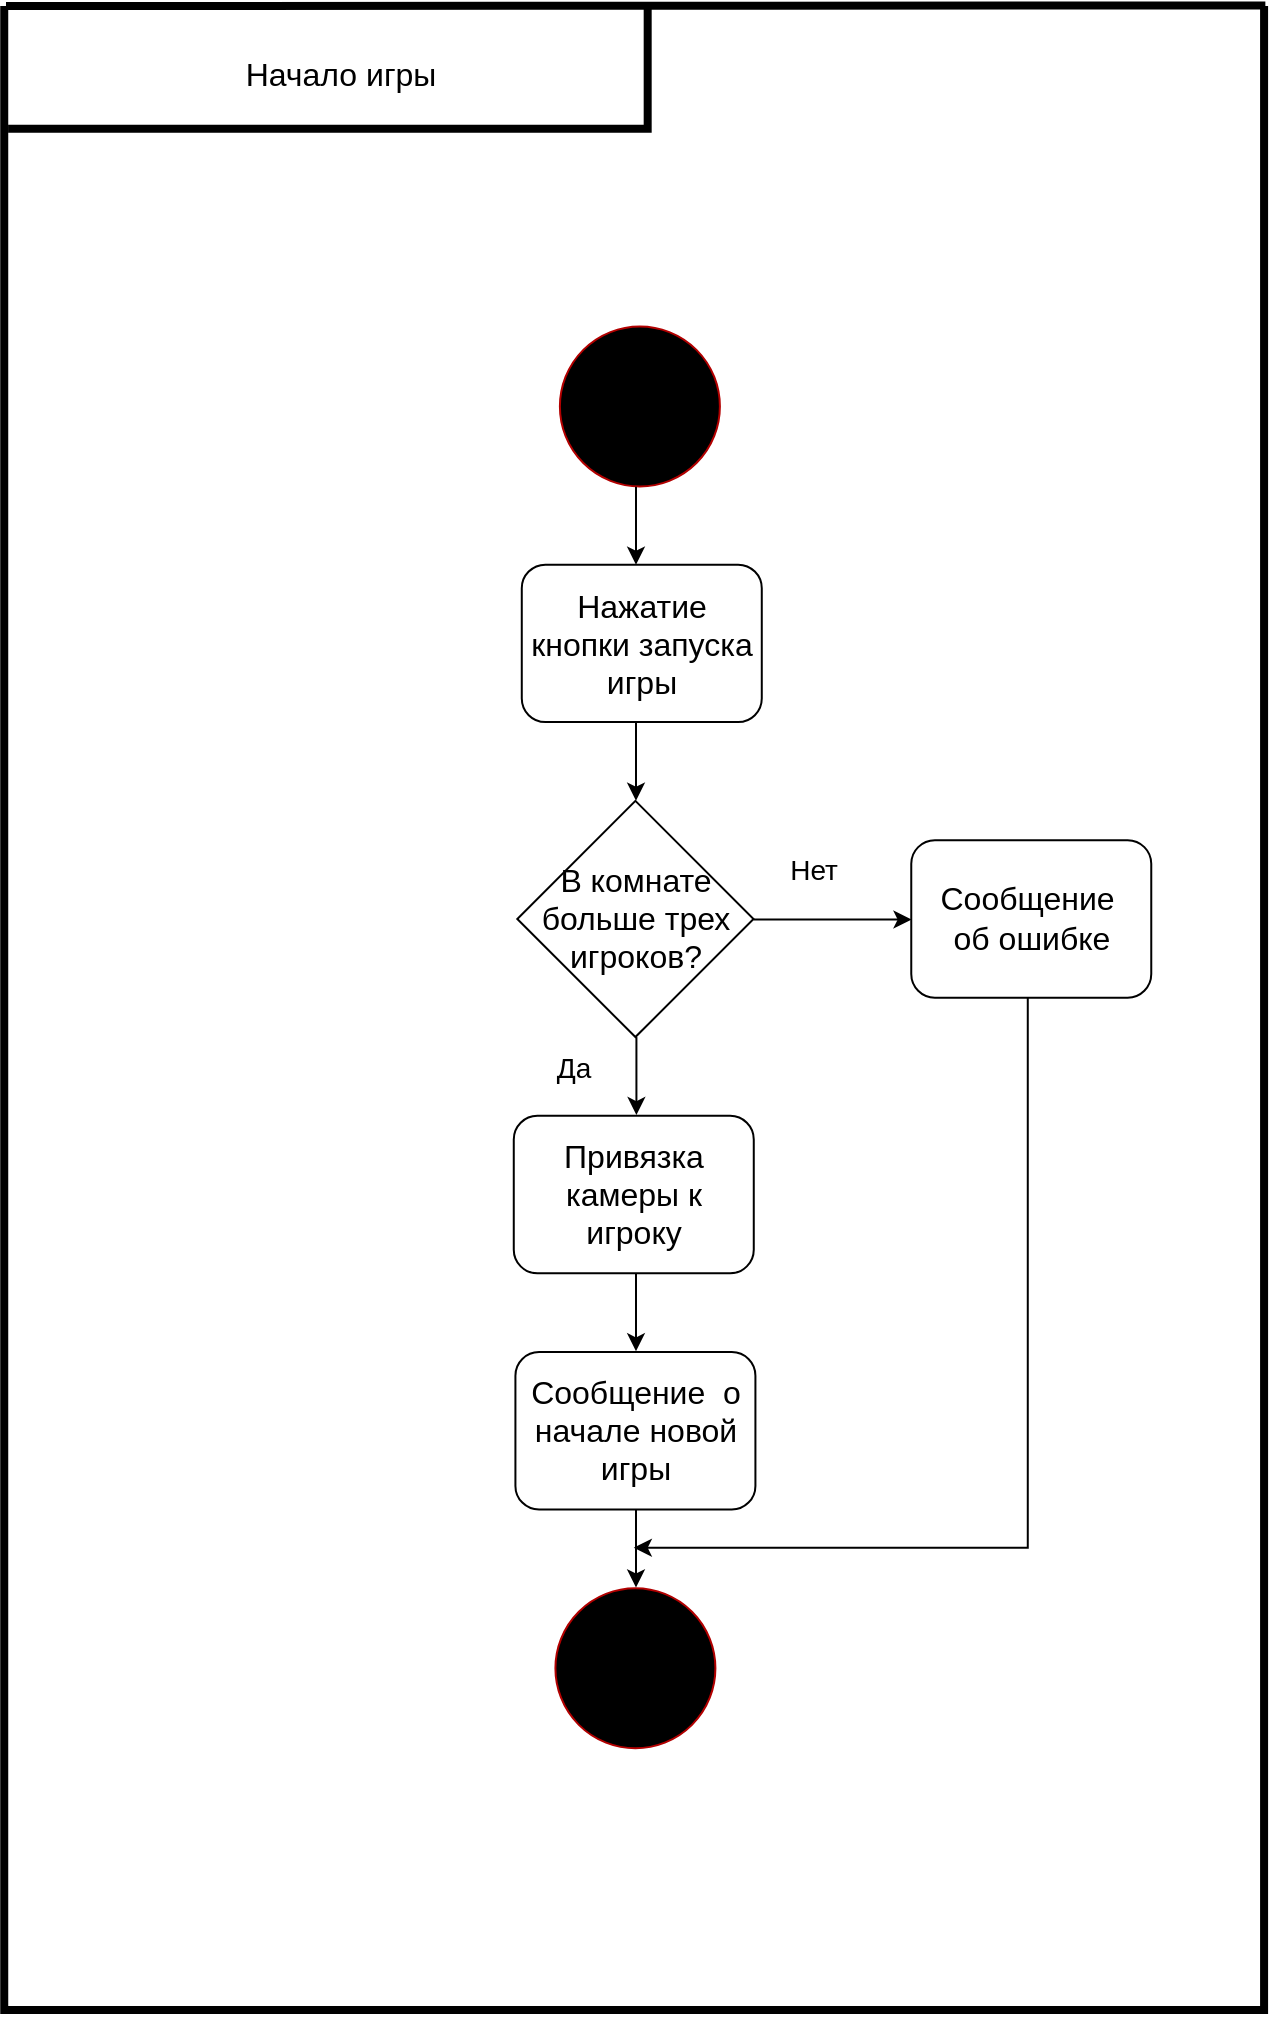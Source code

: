 <mxfile version="20.5.3"><diagram id="CGMWQM1eJavst0ybBKa3" name="Страница 1"><mxGraphModel dx="1892" dy="1290" grid="1" gridSize="19.685" guides="1" tooltips="1" connect="1" arrows="1" fold="1" page="1" pageScale="1" pageWidth="827" pageHeight="1169" math="0" shadow="0"><root><mxCell id="0"/><mxCell id="1" parent="0"/><mxCell id="z-1HUX1_9Nz0NgIPsjKt-646" value="Начало игры" style="text;html=1;strokeColor=none;fillColor=none;align=center;verticalAlign=middle;whiteSpace=wrap;rounded=0;fontSize=16;" vertex="1" parent="1"><mxGeometry x="177.17" y="98.43" width="216.54" height="29.58" as="geometry"/></mxCell><mxCell id="z-1HUX1_9Nz0NgIPsjKt-647" value="" style="ellipse;whiteSpace=wrap;html=1;aspect=fixed;fontSize=16;fillColor=#000000;fontColor=#ffffff;strokeColor=#B20000;" vertex="1" parent="1"><mxGeometry x="394.95" y="239.22" width="80" height="80" as="geometry"/></mxCell><mxCell id="z-1HUX1_9Nz0NgIPsjKt-648" value="Нажатие кнопки запуска игры" style="rounded=1;whiteSpace=wrap;html=1;fontSize=16;" vertex="1" parent="1"><mxGeometry x="375.89" y="358.32" width="120" height="78.74" as="geometry"/></mxCell><mxCell id="z-1HUX1_9Nz0NgIPsjKt-650" value="В комнате больше трех игроков?" style="rhombus;whiteSpace=wrap;html=1;fontSize=16;" vertex="1" parent="1"><mxGeometry x="373.655" y="476.43" width="118.11" height="118.11" as="geometry"/></mxCell><mxCell id="z-1HUX1_9Nz0NgIPsjKt-654" value="" style="ellipse;whiteSpace=wrap;html=1;aspect=fixed;fontSize=16;fillColor=#000000;fontColor=#ffffff;strokeColor=#B20000;" vertex="1" parent="1"><mxGeometry x="392.705" y="870.135" width="80" height="80" as="geometry"/></mxCell><mxCell id="z-1HUX1_9Nz0NgIPsjKt-656" value="Сообщение&amp;nbsp;&lt;br&gt;об ошибке" style="rounded=1;whiteSpace=wrap;html=1;fontSize=16;" vertex="1" parent="1"><mxGeometry x="570.63" y="496.12" width="120" height="78.74" as="geometry"/></mxCell><mxCell id="z-1HUX1_9Nz0NgIPsjKt-658" value="Сообщение &amp;nbsp;о начале новой игры" style="rounded=1;whiteSpace=wrap;html=1;fontSize=16;" vertex="1" parent="1"><mxGeometry x="372.71" y="752.01" width="120" height="78.74" as="geometry"/></mxCell><mxCell id="z-1HUX1_9Nz0NgIPsjKt-659" value="" style="endArrow=classic;html=1;rounded=0;fontSize=14;" edge="1" parent="1"><mxGeometry width="50" height="50" relative="1" as="geometry"><mxPoint x="433" y="319.36" as="sourcePoint"/><mxPoint x="433" y="358.36" as="targetPoint"/></mxGeometry></mxCell><mxCell id="z-1HUX1_9Nz0NgIPsjKt-660" value="" style="endArrow=classic;html=1;rounded=0;fontSize=14;" edge="1" parent="1"><mxGeometry width="50" height="50" relative="1" as="geometry"><mxPoint x="433" y="437.36" as="sourcePoint"/><mxPoint x="433" y="476.36" as="targetPoint"/></mxGeometry></mxCell><mxCell id="z-1HUX1_9Nz0NgIPsjKt-662" value="" style="endArrow=classic;html=1;rounded=0;fontSize=14;" edge="1" parent="1"><mxGeometry width="50" height="50" relative="1" as="geometry"><mxPoint x="433.21" y="594.535" as="sourcePoint"/><mxPoint x="433.21" y="633.535" as="targetPoint"/></mxGeometry></mxCell><mxCell id="z-1HUX1_9Nz0NgIPsjKt-664" value="" style="endArrow=classic;html=1;rounded=0;fontSize=14;" edge="1" parent="1"><mxGeometry width="50" height="50" relative="1" as="geometry"><mxPoint x="433" y="712.64" as="sourcePoint"/><mxPoint x="433" y="751.64" as="targetPoint"/></mxGeometry></mxCell><mxCell id="z-1HUX1_9Nz0NgIPsjKt-665" value="" style="endArrow=classic;html=1;rounded=0;fontSize=14;" edge="1" parent="1"><mxGeometry width="50" height="50" relative="1" as="geometry"><mxPoint x="433" y="830.745" as="sourcePoint"/><mxPoint x="433" y="869.745" as="targetPoint"/></mxGeometry></mxCell><mxCell id="z-1HUX1_9Nz0NgIPsjKt-667" value="" style="endArrow=classic;html=1;rounded=0;fontSize=14;" edge="1" parent="1"><mxGeometry width="50" height="50" relative="1" as="geometry"><mxPoint x="491.76" y="535.8" as="sourcePoint"/><mxPoint x="570.76" y="535.8" as="targetPoint"/></mxGeometry></mxCell><mxCell id="z-1HUX1_9Nz0NgIPsjKt-669" value="" style="endArrow=classic;html=1;rounded=0;fontSize=14;" edge="1" parent="1"><mxGeometry width="50" height="50" relative="1" as="geometry"><mxPoint x="628.89" y="574.86" as="sourcePoint"/><mxPoint x="431.89" y="849.86" as="targetPoint"/><Array as="points"><mxPoint x="628.89" y="849.86"/></Array></mxGeometry></mxCell><mxCell id="z-1HUX1_9Nz0NgIPsjKt-670" value="Нет" style="text;html=1;strokeColor=none;fillColor=none;align=center;verticalAlign=middle;whiteSpace=wrap;rounded=0;fontSize=14;" vertex="1" parent="1"><mxGeometry x="491.88" y="496.12" width="60" height="30" as="geometry"/></mxCell><mxCell id="z-1HUX1_9Nz0NgIPsjKt-671" value="Да" style="text;html=1;strokeColor=none;fillColor=none;align=center;verticalAlign=middle;whiteSpace=wrap;rounded=0;fontSize=14;" vertex="1" parent="1"><mxGeometry x="371.885" y="594.545" width="60" height="30" as="geometry"/></mxCell><mxCell id="5-gra89QGzR4-zzXWIZh-1" value="Привязка камеры к игроку" style="rounded=1;whiteSpace=wrap;html=1;fontSize=16;" vertex="1" parent="1"><mxGeometry x="371.885" y="633.905" width="120" height="78.74" as="geometry"/></mxCell><mxCell id="z-1HUX1_9Nz0NgIPsjKt-592" value="Блок-схема" parent="0"/><mxCell id="z-1HUX1_9Nz0NgIPsjKt-593" style="vsdxID=139;fillColor=none;gradientColor=none;shape=stencil(UzV2Ls5ILEhVNTIoLinKz04tz0wpyVA1dlE1MsrMy0gtyiwBslSNXVWNndPyi1LTi/JL81Ig/IJEkEoQKze/DGRCBUSfAUiHkUElMs8NojAnMw+nQkMDPEphkmQpRlEKZCAcDvEzshy6J4FCkAAydgUA);strokeColor=#000000;strokeWidth=4;spacingTop=-1;spacingBottom=-1;spacingLeft=-1;spacingRight=-1;labelBackgroundColor=#FFFFFF;rounded=0;html=1;whiteSpace=wrap;" vertex="1" parent="z-1HUX1_9Nz0NgIPsjKt-592"><mxGeometry x="117.12" y="79" width="629.92" height="1001.94" as="geometry"/></mxCell><mxCell id="z-1HUX1_9Nz0NgIPsjKt-613" style="vsdxID=444;edgeStyle=none;startArrow=none;endArrow=none;startSize=5;endSize=5;strokeWidth=4;strokeColor=#000000;spacingTop=-1;spacingBottom=-1;spacingLeft=-1;spacingRight=-1;verticalAlign=middle;html=1;labelBackgroundColor=#ffffff;rounded=0;" edge="1" parent="z-1HUX1_9Nz0NgIPsjKt-592"><mxGeometry relative="1" as="geometry"><Array as="points"><mxPoint x="438.84" y="140.33"/></Array><mxPoint x="438.84" y="79.32" as="sourcePoint"/><mxPoint x="119.04" y="140.43" as="targetPoint"/></mxGeometry></mxCell><mxCell id="z-1HUX1_9Nz0NgIPsjKt-640" value="" style="endArrow=none;html=1;strokeWidth=4;" edge="1" parent="z-1HUX1_9Nz0NgIPsjKt-592"><mxGeometry width="50" height="50" relative="1" as="geometry"><mxPoint x="118" y="79" as="sourcePoint"/><mxPoint x="747.68" y="78.74" as="targetPoint"/></mxGeometry></mxCell><mxCell id="z-1HUX1_9Nz0NgIPsjKt-641" value="Соединительная линия" parent="0"/></root></mxGraphModel></diagram></mxfile>